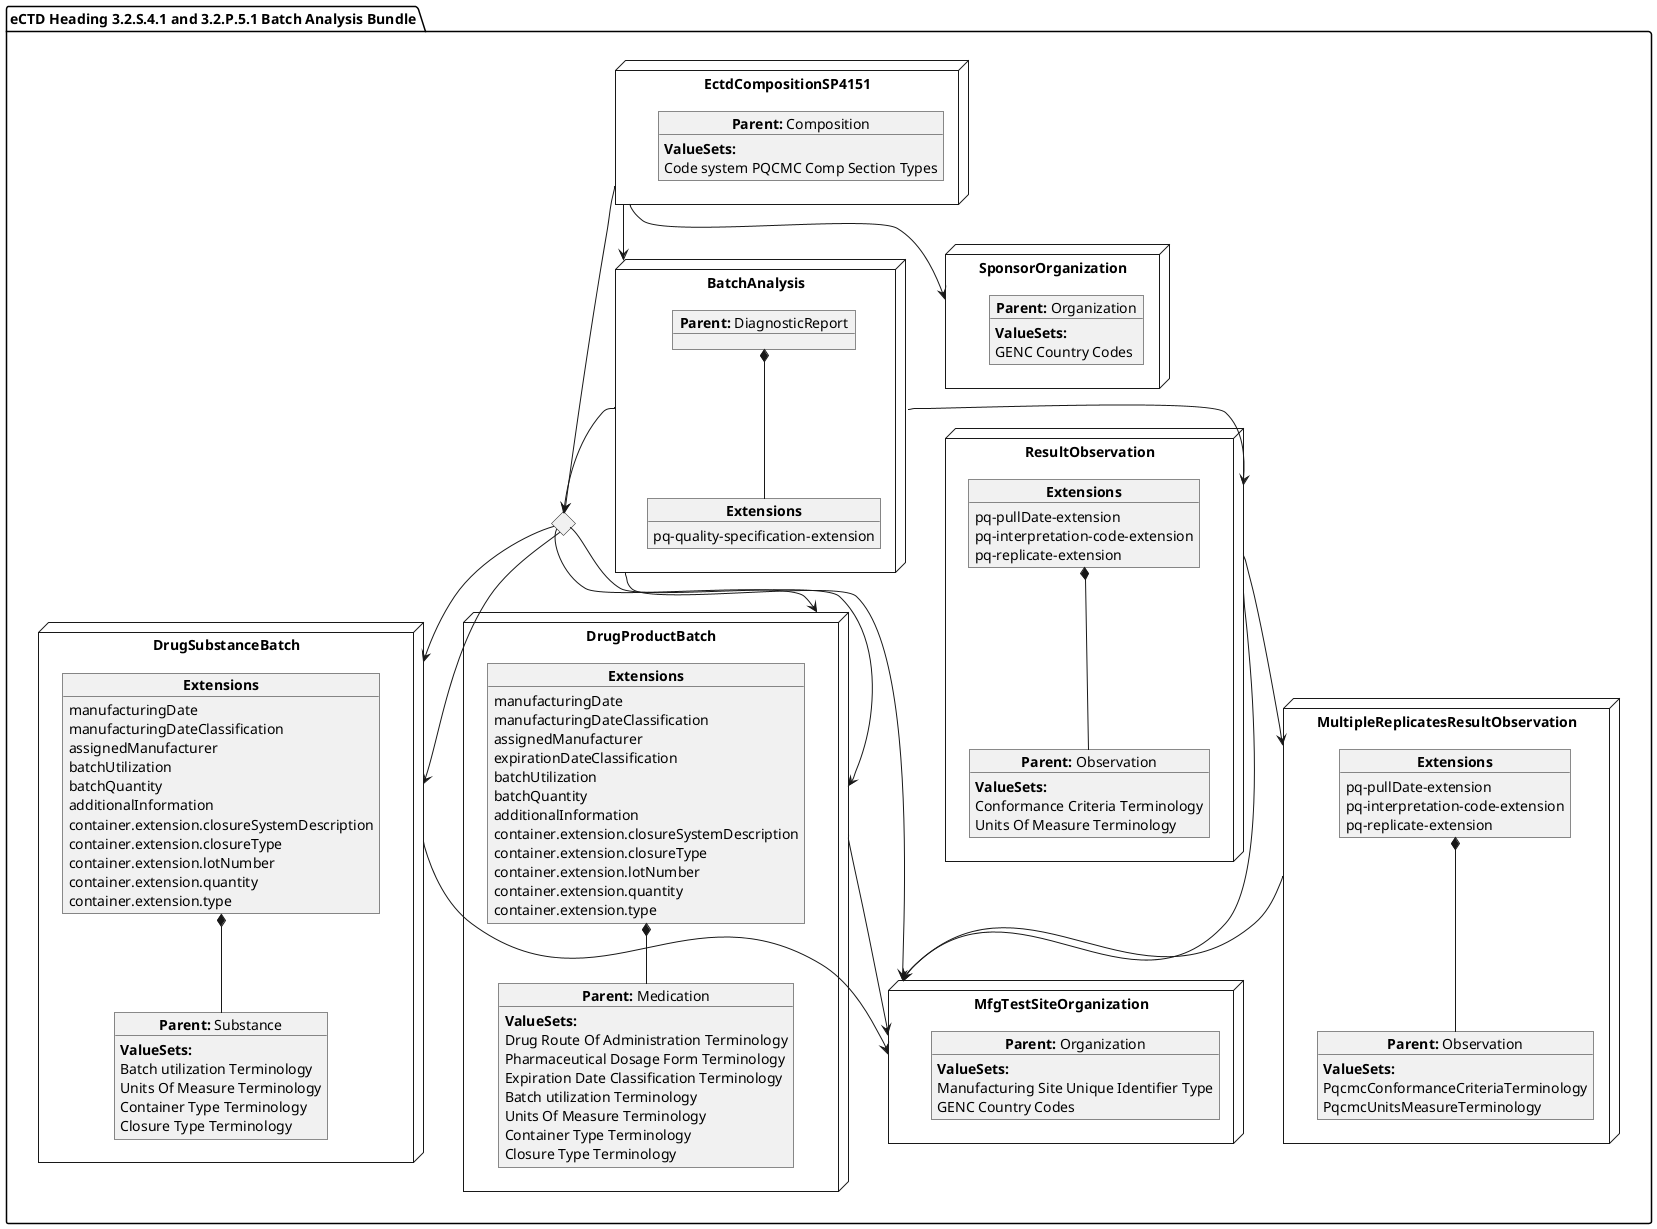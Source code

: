 @startuml
allowmixing
'Mixed model of use case and object
package "eCTD Heading 3.2.S.4.1 and 3.2.P.5.1 Batch Analysis Bundle" as NODES {

node "DrugProductBatch" as NN { 
      object "**Parent:** Medication" as obj3 {
        **ValueSets:**
        Drug Route Of Administration Terminology
        Pharmaceutical Dosage Form Terminology
        Expiration Date Classification Terminology
        Batch utilization Terminology
        Units Of Measure Terminology 
        Container Type Terminology
        Closure Type Terminology        
      }

      object "**Extensions**" as objExsBatch  {
                manufacturingDate
                manufacturingDateClassification
                assignedManufacturer
                expirationDateClassification
                batchUtilization
                batchQuantity
                additionalInformation
                container.extension.closureSystemDescription
                container.extension.closureType
                container.extension.lotNumber
                container.extension.quantity
                container.extension.type 
}
objExsBatch *-- obj3 
}
  node "BatchAnalysis" as N2 { 
      object "**Parent:** DiagnosticReport" as obj2 {
    }
        object "**Extensions**" as objQSEx {
        pq-quality-specification-extension
    }
    obj2 *-- objQSEx 
}

node "MfgTestSiteOrganization" as NMFG { 
      object "**Parent:** Organization" as objDP {
         **ValueSets:**
        Manufacturing Site Unique Identifier Type
	    GENC Country Codes
    }
}
node "DrugSubstanceBatch" as NNS { 
      object "**Parent:** Substance" as obj4 {
                **ValueSets:**
                Batch utilization Terminology
                Units Of Measure Terminology
                Container Type Terminology
                Closure Type Terminology
      }
  object "**Extensions**" as objExs2 {
          manufacturingDate
          manufacturingDateClassification
          assignedManufacturer
          batchUtilization
          batchQuantity
          additionalInformation
          container.extension.closureSystemDescription
          container.extension.closureType
          container.extension.lotNumber
          container.extension.quantity
          container.extension.type
    }

    objExs2 *-- obj4   
}

node "ResultObservation" as NNOBS { 
      object "**Parent:** Observation" as observ3 {
        **ValueSets:**
        Conformance Criteria Terminology
        Units Of Measure Terminology    
      }
      object "**Extensions**" as objExsObserv  {
            pq-pullDate-extension
            pq-interpretation-code-extension
            pq-replicate-extension
    }
        objExsObserv *-- observ3 
}

node "MultipleReplicatesResultObservation" as NNstage { 
      object "**Parent:** Observation" as observS {
        **ValueSets:**
 PqcmcConformanceCriteriaTerminology
 PqcmcUnitsMeasureTerminology
      }
      object "**Extensions**" as objExsStageObs  {
            pq-pullDate-extension
            pq-interpretation-code-extension
            pq-replicate-extension
     }  
        objExsStageObs *-- observS
}

node "EctdCompositionSP4151" as N1 { 
      object "**Parent:** Composition" as obj1 {
      **ValueSets:**
  Code system PQCMC Comp Section Types
    }
}
node "SponsorOrganization" as NSO { 
      object "**Parent:** Organization" as objAu {
        **ValueSets:**
        GENC Country Codes
    }
}
 diamond CH



N1 --> CH
N1 --> N2
N1 --> NSO
CH --> NNS
CH --> NN
CH --> NNS
NNS --> NMFG
NN --> NMFG
CH --> NN
N2 --> CH
N2 --> NMFG
N2 --> NNOBS
NNOBS --> NMFG
NNOBS --> NNstage
NNstage --> NMFG
}
@enduml